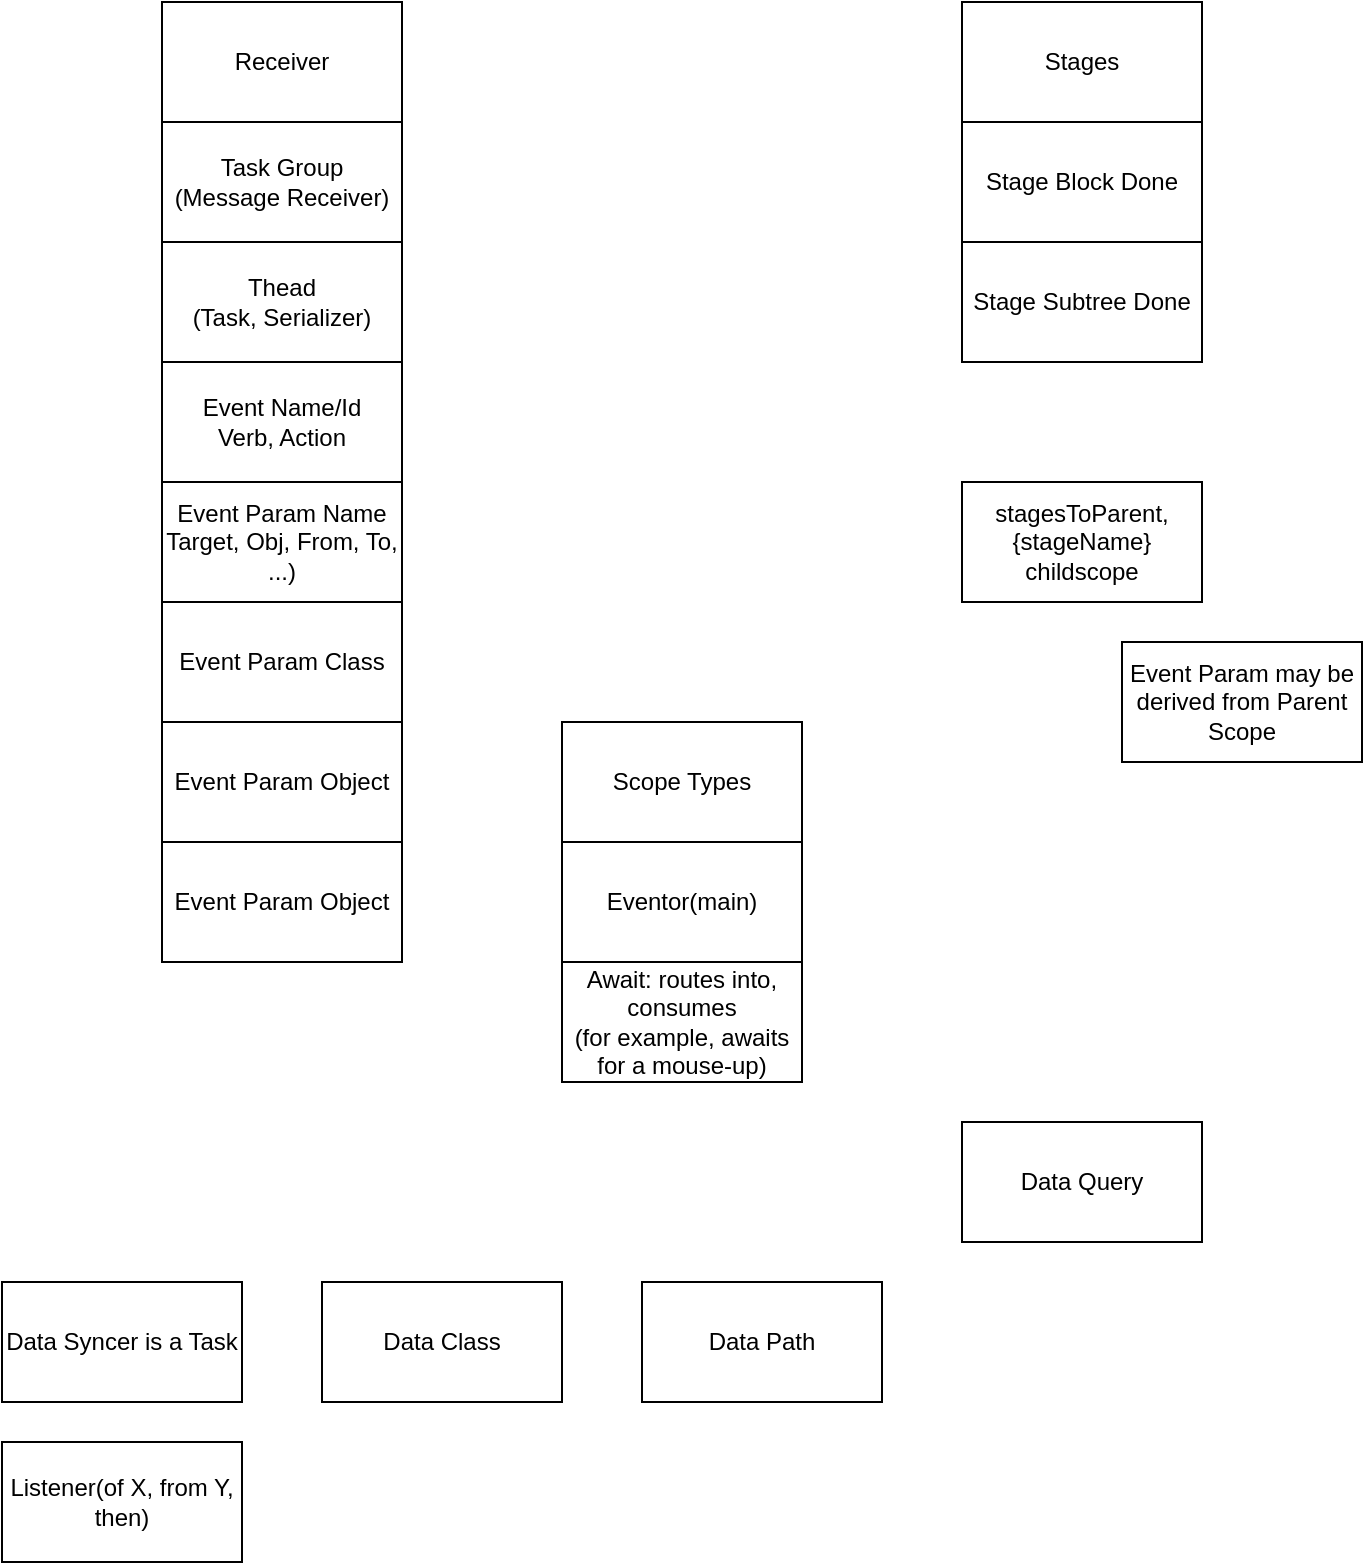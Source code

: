 <mxfile version="14.4.3" type="device" pages="3"><diagram id="3tZ6Q-9-aXvgNyarbwzZ" name="Page-1"><mxGraphModel dx="1352" dy="922" grid="1" gridSize="10" guides="1" tooltips="1" connect="1" arrows="1" fold="1" page="1" pageScale="1" pageWidth="850" pageHeight="1100" math="0" shadow="0"><root><mxCell id="0"/><mxCell id="1" parent="0"/><mxCell id="BV2LhiXETzrGQgA3J_2a-1" value="Receiver" style="rounded=0;whiteSpace=wrap;html=1;" parent="1" vertex="1"><mxGeometry x="120" y="160" width="120" height="60" as="geometry"/></mxCell><mxCell id="BV2LhiXETzrGQgA3J_2a-2" value="Task Group&lt;br&gt;(Message Receiver)" style="rounded=0;whiteSpace=wrap;html=1;" parent="1" vertex="1"><mxGeometry x="120" y="220" width="120" height="60" as="geometry"/></mxCell><mxCell id="BV2LhiXETzrGQgA3J_2a-3" value="Thead&lt;br&gt;(Task, Serializer)" style="rounded=0;whiteSpace=wrap;html=1;" parent="1" vertex="1"><mxGeometry x="120" y="280" width="120" height="60" as="geometry"/></mxCell><mxCell id="BV2LhiXETzrGQgA3J_2a-4" value="Event Name/Id&lt;br&gt;Verb, Action" style="rounded=0;whiteSpace=wrap;html=1;" parent="1" vertex="1"><mxGeometry x="120" y="340" width="120" height="60" as="geometry"/></mxCell><mxCell id="BV2LhiXETzrGQgA3J_2a-5" value="Event Param Name&lt;br&gt;Target, Obj, From, To, ...)" style="rounded=0;whiteSpace=wrap;html=1;" parent="1" vertex="1"><mxGeometry x="120" y="400" width="120" height="60" as="geometry"/></mxCell><mxCell id="BV2LhiXETzrGQgA3J_2a-6" value="Event Param Class" style="rounded=0;whiteSpace=wrap;html=1;" parent="1" vertex="1"><mxGeometry x="120" y="460" width="120" height="60" as="geometry"/></mxCell><mxCell id="BV2LhiXETzrGQgA3J_2a-7" value="Event Param Object" style="rounded=0;whiteSpace=wrap;html=1;" parent="1" vertex="1"><mxGeometry x="120" y="520" width="120" height="60" as="geometry"/></mxCell><mxCell id="BV2LhiXETzrGQgA3J_2a-9" value="Event Param Object" style="rounded=0;whiteSpace=wrap;html=1;" parent="1" vertex="1"><mxGeometry x="120" y="580" width="120" height="60" as="geometry"/></mxCell><mxCell id="BV2LhiXETzrGQgA3J_2a-10" value="Event Param may be derived from Parent Scope" style="rounded=0;whiteSpace=wrap;html=1;" parent="1" vertex="1"><mxGeometry x="600" y="480" width="120" height="60" as="geometry"/></mxCell><mxCell id="BV2LhiXETzrGQgA3J_2a-11" value="Stages" style="rounded=0;whiteSpace=wrap;html=1;" parent="1" vertex="1"><mxGeometry x="520" y="160" width="120" height="60" as="geometry"/></mxCell><mxCell id="BV2LhiXETzrGQgA3J_2a-12" value="Stage Block Done" style="rounded=0;whiteSpace=wrap;html=1;" parent="1" vertex="1"><mxGeometry x="520" y="220" width="120" height="60" as="geometry"/></mxCell><mxCell id="BV2LhiXETzrGQgA3J_2a-13" value="Stage Subtree Done" style="rounded=0;whiteSpace=wrap;html=1;" parent="1" vertex="1"><mxGeometry x="520" y="280" width="120" height="60" as="geometry"/></mxCell><mxCell id="BV2LhiXETzrGQgA3J_2a-14" value="stagesToParent,{stageName} childscope" style="rounded=0;whiteSpace=wrap;html=1;" parent="1" vertex="1"><mxGeometry x="520" y="400" width="120" height="60" as="geometry"/></mxCell><mxCell id="BV2LhiXETzrGQgA3J_2a-15" value="Scope Types" style="rounded=0;whiteSpace=wrap;html=1;" parent="1" vertex="1"><mxGeometry x="320" y="520" width="120" height="60" as="geometry"/></mxCell><mxCell id="BV2LhiXETzrGQgA3J_2a-16" value="Eventor(main)" style="rounded=0;whiteSpace=wrap;html=1;" parent="1" vertex="1"><mxGeometry x="320" y="580" width="120" height="60" as="geometry"/></mxCell><mxCell id="BV2LhiXETzrGQgA3J_2a-17" value="Await: routes into, consumes&lt;br&gt;(for example, awaits for a mouse-up)" style="rounded=0;whiteSpace=wrap;html=1;" parent="1" vertex="1"><mxGeometry x="320" y="640" width="120" height="60" as="geometry"/></mxCell><mxCell id="BV2LhiXETzrGQgA3J_2a-18" value="Data Syncer is a Task" style="rounded=0;whiteSpace=wrap;html=1;" parent="1" vertex="1"><mxGeometry x="40" y="800" width="120" height="60" as="geometry"/></mxCell><mxCell id="BV2LhiXETzrGQgA3J_2a-19" value="Data Class" style="rounded=0;whiteSpace=wrap;html=1;" parent="1" vertex="1"><mxGeometry x="200" y="800" width="120" height="60" as="geometry"/></mxCell><mxCell id="BV2LhiXETzrGQgA3J_2a-20" value="Data Path" style="rounded=0;whiteSpace=wrap;html=1;" parent="1" vertex="1"><mxGeometry x="360" y="800" width="120" height="60" as="geometry"/></mxCell><mxCell id="BV2LhiXETzrGQgA3J_2a-21" value="Data Query" style="rounded=0;whiteSpace=wrap;html=1;" parent="1" vertex="1"><mxGeometry x="520" y="720" width="120" height="60" as="geometry"/></mxCell><mxCell id="BV2LhiXETzrGQgA3J_2a-25" value="Listener(of X, from Y, then)" style="rounded=0;whiteSpace=wrap;html=1;" parent="1" vertex="1"><mxGeometry x="40" y="880" width="120" height="60" as="geometry"/></mxCell></root></mxGraphModel></diagram><diagram id="MdjzvmLPddnLKUr0pQGJ" name="Page-2"><mxGraphModel dx="1352" dy="922" grid="1" gridSize="10" guides="1" tooltips="1" connect="1" arrows="1" fold="1" page="1" pageScale="1" pageWidth="850" pageHeight="1100" math="0" shadow="0"><root><mxCell id="0_4QCq_MR1d6W_yjAakx-0"/><mxCell id="0_4QCq_MR1d6W_yjAakx-1" parent="0_4QCq_MR1d6W_yjAakx-0"/><mxCell id="0_4QCq_MR1d6W_yjAakx-18" value="" style="rounded=0;whiteSpace=wrap;html=1;" parent="0_4QCq_MR1d6W_yjAakx-1" vertex="1"><mxGeometry x="200" y="360" width="320" height="290" as="geometry"/></mxCell><mxCell id="0_4QCq_MR1d6W_yjAakx-2" value="Stored Data Id" style="rounded=0;whiteSpace=wrap;html=1;" parent="0_4QCq_MR1d6W_yjAakx-1" vertex="1"><mxGeometry x="680" y="120" width="120" height="60" as="geometry"/></mxCell><mxCell id="0_4QCq_MR1d6W_yjAakx-3" value="Server Data Id" style="rounded=0;whiteSpace=wrap;html=1;" parent="0_4QCq_MR1d6W_yjAakx-1" vertex="1"><mxGeometry x="480" y="120" width="120" height="60" as="geometry"/></mxCell><mxCell id="0_4QCq_MR1d6W_yjAakx-4" value="Client Data Id" style="rounded=0;whiteSpace=wrap;html=1;" parent="0_4QCq_MR1d6W_yjAakx-1" vertex="1"><mxGeometry x="40" y="120" width="120" height="60" as="geometry"/></mxCell><mxCell id="0_4QCq_MR1d6W_yjAakx-5" value="Unique Data Id" style="rounded=0;whiteSpace=wrap;html=1;" parent="0_4QCq_MR1d6W_yjAakx-1" vertex="1"><mxGeometry x="580" y="60" width="120" height="60" as="geometry"/></mxCell><mxCell id="0_4QCq_MR1d6W_yjAakx-6" value="Creating&lt;br&gt;Key=X" style="rounded=0;whiteSpace=wrap;html=1;" parent="0_4QCq_MR1d6W_yjAakx-1" vertex="1"><mxGeometry x="160" y="40" width="120" height="60" as="geometry"/></mxCell><mxCell id="0_4QCq_MR1d6W_yjAakx-7" value="Returns Client Local Data Id for that object" style="rounded=0;whiteSpace=wrap;html=1;" parent="0_4QCq_MR1d6W_yjAakx-1" vertex="1"><mxGeometry x="160" y="100" width="120" height="60" as="geometry"/></mxCell><mxCell id="0_4QCq_MR1d6W_yjAakx-12" value="Instantiates" style="edgeStyle=orthogonalEdgeStyle;rounded=0;orthogonalLoop=1;jettySize=auto;html=1;" parent="0_4QCq_MR1d6W_yjAakx-1" source="0_4QCq_MR1d6W_yjAakx-8" target="0_4QCq_MR1d6W_yjAakx-11" edge="1"><mxGeometry relative="1" as="geometry"/></mxCell><mxCell id="0_4QCq_MR1d6W_yjAakx-17" value="" style="edgeStyle=orthogonalEdgeStyle;rounded=0;orthogonalLoop=1;jettySize=auto;html=1;" parent="0_4QCq_MR1d6W_yjAakx-1" source="0_4QCq_MR1d6W_yjAakx-8" target="0_4QCq_MR1d6W_yjAakx-16" edge="1"><mxGeometry relative="1" as="geometry"/></mxCell><mxCell id="0_4QCq_MR1d6W_yjAakx-8" value="Dynamic Object&lt;br&gt;Get&lt;br&gt;Set" style="rounded=0;whiteSpace=wrap;html=1;" parent="0_4QCq_MR1d6W_yjAakx-1" vertex="1"><mxGeometry x="305" y="50" width="120" height="60" as="geometry"/></mxCell><mxCell id="0_4QCq_MR1d6W_yjAakx-11" value="Class" style="rounded=0;whiteSpace=wrap;html=1;" parent="0_4QCq_MR1d6W_yjAakx-1" vertex="1"><mxGeometry x="305" y="170" width="120" height="60" as="geometry"/></mxCell><mxCell id="0_4QCq_MR1d6W_yjAakx-13" value="Meta&lt;br&gt;MkInst()" style="whiteSpace=wrap;html=1;aspect=fixed;" parent="0_4QCq_MR1d6W_yjAakx-1" vertex="1"><mxGeometry x="240" y="465" width="80" height="80" as="geometry"/></mxCell><mxCell id="0_4QCq_MR1d6W_yjAakx-14" value="Proto&lt;br&gt;MkInst: Call From Obj" style="whiteSpace=wrap;html=1;aspect=fixed;" parent="0_4QCq_MR1d6W_yjAakx-1" vertex="1"><mxGeometry x="360" y="405" width="80" height="80" as="geometry"/></mxCell><mxCell id="0_4QCq_MR1d6W_yjAakx-15" value="Object" style="whiteSpace=wrap;html=1;aspect=fixed;" parent="0_4QCq_MR1d6W_yjAakx-1" vertex="1"><mxGeometry x="360" y="525" width="80" height="80" as="geometry"/></mxCell><mxCell id="0_4QCq_MR1d6W_yjAakx-16" value="Dynamic Object&lt;br&gt;Get&lt;br&gt;Set" style="rounded=0;whiteSpace=wrap;html=1;" parent="0_4QCq_MR1d6W_yjAakx-1" vertex="1"><mxGeometry x="305" y="250" width="120" height="60" as="geometry"/></mxCell></root></mxGraphModel></diagram><diagram id="0IEiGudQXvu5FOUeTUrE" name="Page-3"><mxGraphModel dx="1088" dy="628" grid="1" gridSize="10" guides="1" tooltips="1" connect="1" arrows="1" fold="1" page="1" pageScale="1" pageWidth="850" pageHeight="1100" math="0" shadow="0"><root><mxCell id="xLpU8Y5JafE2oSfhOYXU-0"/><mxCell id="xLpU8Y5JafE2oSfhOYXU-1" parent="xLpU8Y5JafE2oSfhOYXU-0"/><mxCell id="SqXt8fYtgHqWIHuFg3-j-0" value="" style="rounded=0;whiteSpace=wrap;html=1;" vertex="1" parent="xLpU8Y5JafE2oSfhOYXU-1"><mxGeometry x="80" y="80" width="120" height="60" as="geometry"/></mxCell></root></mxGraphModel></diagram></mxfile>